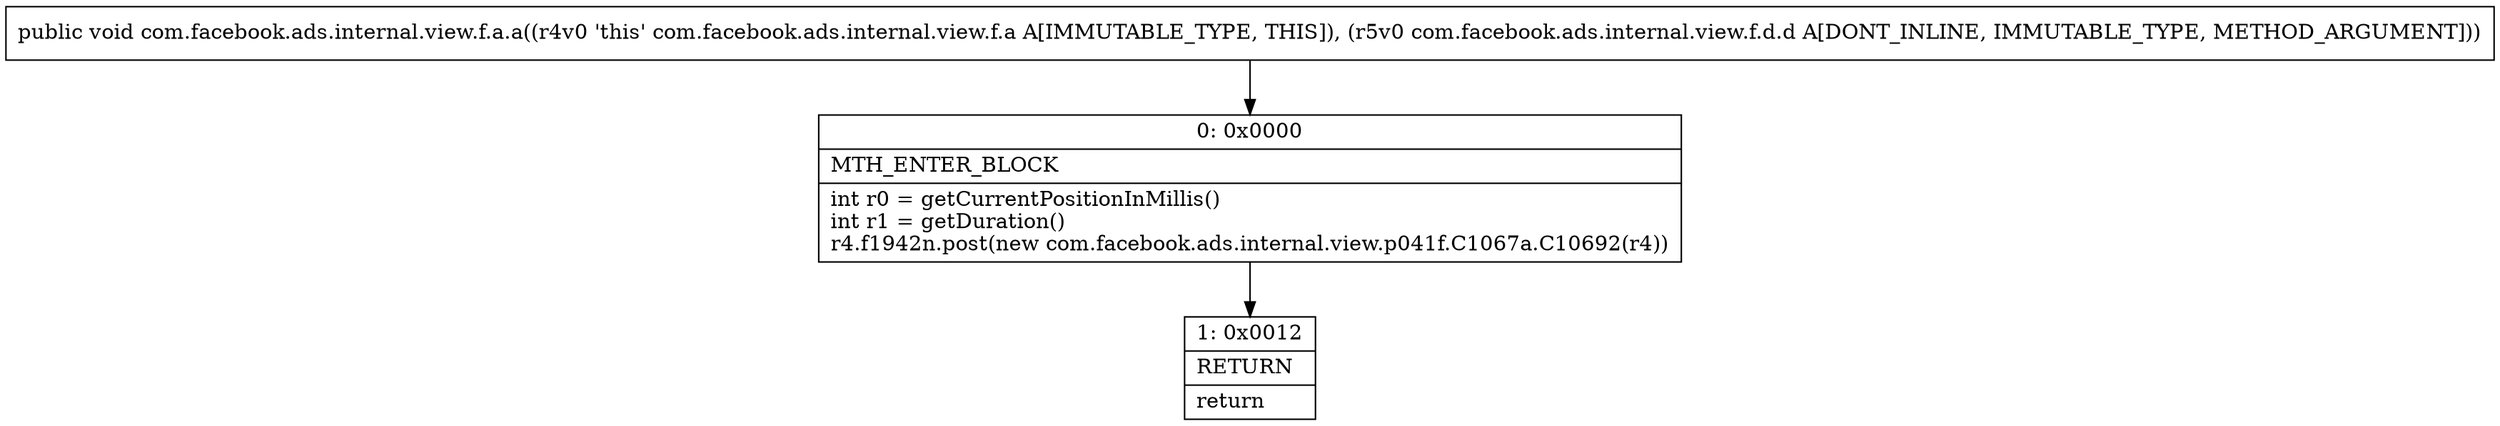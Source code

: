digraph "CFG forcom.facebook.ads.internal.view.f.a.a(Lcom\/facebook\/ads\/internal\/view\/f\/d\/d;)V" {
Node_0 [shape=record,label="{0\:\ 0x0000|MTH_ENTER_BLOCK\l|int r0 = getCurrentPositionInMillis()\lint r1 = getDuration()\lr4.f1942n.post(new com.facebook.ads.internal.view.p041f.C1067a.C10692(r4))\l}"];
Node_1 [shape=record,label="{1\:\ 0x0012|RETURN\l|return\l}"];
MethodNode[shape=record,label="{public void com.facebook.ads.internal.view.f.a.a((r4v0 'this' com.facebook.ads.internal.view.f.a A[IMMUTABLE_TYPE, THIS]), (r5v0 com.facebook.ads.internal.view.f.d.d A[DONT_INLINE, IMMUTABLE_TYPE, METHOD_ARGUMENT])) }"];
MethodNode -> Node_0;
Node_0 -> Node_1;
}

